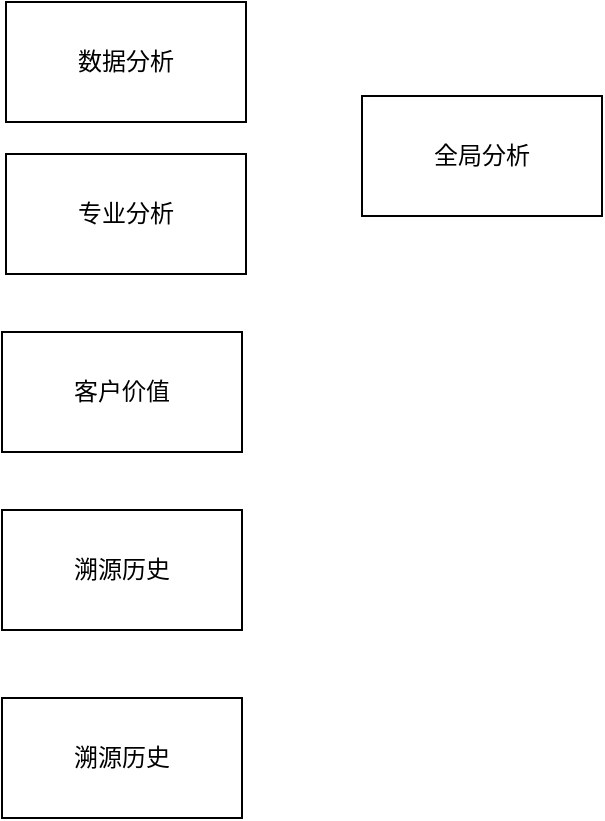 <mxfile version="17.1.5" type="github">
  <diagram id="NTPpFwwgIi6wxOLBwHC-" name="Page-1">
    <mxGraphModel dx="1102" dy="580" grid="0" gridSize="10" guides="1" tooltips="1" connect="1" arrows="1" fold="1" page="1" pageScale="1" pageWidth="827" pageHeight="1169" math="0" shadow="0">
      <root>
        <mxCell id="0" />
        <mxCell id="1" parent="0" />
        <mxCell id="Ci2DcF4X24VR3MMV8Qby-1" value="全局分析" style="rounded=0;whiteSpace=wrap;html=1;" vertex="1" parent="1">
          <mxGeometry x="220" y="96" width="120" height="60" as="geometry" />
        </mxCell>
        <mxCell id="Ci2DcF4X24VR3MMV8Qby-2" value="数据分析" style="rounded=0;whiteSpace=wrap;html=1;" vertex="1" parent="1">
          <mxGeometry x="42" y="49" width="120" height="60" as="geometry" />
        </mxCell>
        <mxCell id="Ci2DcF4X24VR3MMV8Qby-3" value="专业分析" style="rounded=0;whiteSpace=wrap;html=1;" vertex="1" parent="1">
          <mxGeometry x="42" y="125" width="120" height="60" as="geometry" />
        </mxCell>
        <mxCell id="Ci2DcF4X24VR3MMV8Qby-4" value="客户价值" style="rounded=0;whiteSpace=wrap;html=1;" vertex="1" parent="1">
          <mxGeometry x="40" y="214" width="120" height="60" as="geometry" />
        </mxCell>
        <mxCell id="Ci2DcF4X24VR3MMV8Qby-5" value="溯源历史" style="rounded=0;whiteSpace=wrap;html=1;" vertex="1" parent="1">
          <mxGeometry x="40" y="303" width="120" height="60" as="geometry" />
        </mxCell>
        <mxCell id="Ci2DcF4X24VR3MMV8Qby-6" value="溯源历史" style="rounded=0;whiteSpace=wrap;html=1;" vertex="1" parent="1">
          <mxGeometry x="40" y="397" width="120" height="60" as="geometry" />
        </mxCell>
      </root>
    </mxGraphModel>
  </diagram>
</mxfile>

